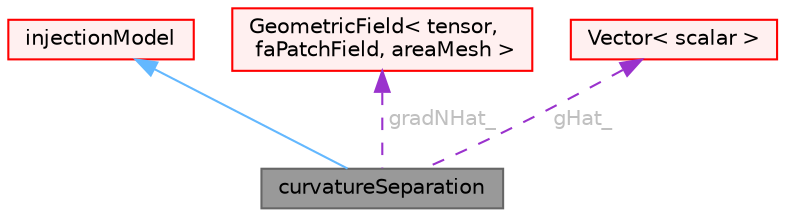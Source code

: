 digraph "curvatureSeparation"
{
 // LATEX_PDF_SIZE
  bgcolor="transparent";
  edge [fontname=Helvetica,fontsize=10,labelfontname=Helvetica,labelfontsize=10];
  node [fontname=Helvetica,fontsize=10,shape=box,height=0.2,width=0.4];
  Node1 [id="Node000001",label="curvatureSeparation",height=0.2,width=0.4,color="gray40", fillcolor="grey60", style="filled", fontcolor="black",tooltip="Curvature film separation model."];
  Node2 -> Node1 [id="edge1_Node000001_Node000002",dir="back",color="steelblue1",style="solid",tooltip=" "];
  Node2 [id="Node000002",label="injectionModel",height=0.2,width=0.4,color="red", fillcolor="#FFF0F0", style="filled",URL="$classFoam_1_1regionModels_1_1areaSurfaceFilmModels_1_1injectionModel.html",tooltip="Base class for film injection models, handling mass transfer from the film."];
  Node100 -> Node1 [id="edge2_Node000001_Node000100",dir="back",color="darkorchid3",style="dashed",tooltip=" ",label=" gradNHat_",fontcolor="grey" ];
  Node100 [id="Node000100",label="GeometricField\< tensor,\l faPatchField, areaMesh \>",height=0.2,width=0.4,color="red", fillcolor="#FFF0F0", style="filled",URL="$classFoam_1_1GeometricField.html",tooltip=" "];
  Node102 -> Node1 [id="edge3_Node000001_Node000102",dir="back",color="darkorchid3",style="dashed",tooltip=" ",label=" gHat_",fontcolor="grey" ];
  Node102 [id="Node000102",label="Vector\< scalar \>",height=0.2,width=0.4,color="red", fillcolor="#FFF0F0", style="filled",URL="$classFoam_1_1Vector.html",tooltip=" "];
}
